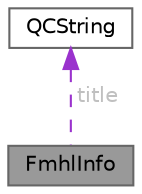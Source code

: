 digraph "FmhlInfo"
{
 // INTERACTIVE_SVG=YES
 // LATEX_PDF_SIZE
  bgcolor="transparent";
  edge [fontname=Helvetica,fontsize=10,labelfontname=Helvetica,labelfontsize=10];
  node [fontname=Helvetica,fontsize=10,shape=box,height=0.2,width=0.4];
  Node1 [label="FmhlInfo",height=0.2,width=0.4,color="gray40", fillcolor="grey60", style="filled", fontcolor="black",tooltip="Helper class representing a file member in the navigation menu."];
  Node2 -> Node1 [dir="back",color="darkorchid3",style="dashed",label=" title",fontcolor="grey" ];
  Node2 [label="QCString",height=0.2,width=0.4,color="gray40", fillcolor="white", style="filled",URL="$d9/d45/class_q_c_string.html",tooltip="This is an alternative implementation of QCString."];
}
